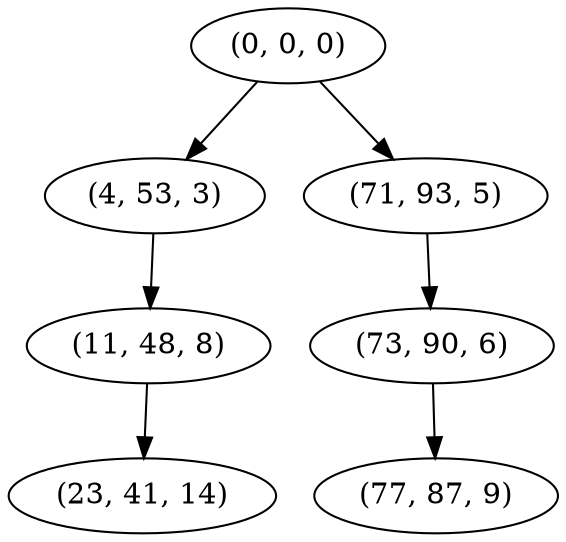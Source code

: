 digraph tree {
    "(0, 0, 0)";
    "(4, 53, 3)";
    "(11, 48, 8)";
    "(23, 41, 14)";
    "(71, 93, 5)";
    "(73, 90, 6)";
    "(77, 87, 9)";
    "(0, 0, 0)" -> "(4, 53, 3)";
    "(0, 0, 0)" -> "(71, 93, 5)";
    "(4, 53, 3)" -> "(11, 48, 8)";
    "(11, 48, 8)" -> "(23, 41, 14)";
    "(71, 93, 5)" -> "(73, 90, 6)";
    "(73, 90, 6)" -> "(77, 87, 9)";
}
